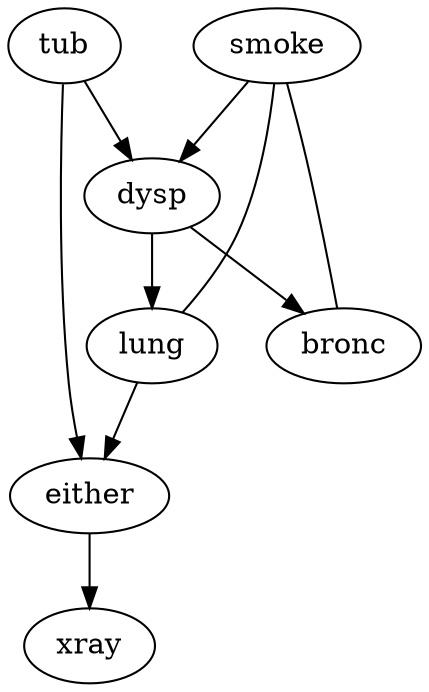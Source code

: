 digraph G {
    "lung" -> "either";
    "dysp" -> "bronc";
    "smoke" -> "dysp";
    "tub" -> "either";
    "tub" -> "dysp";
    "dysp" -> "lung";
    "either" -> "xray";
    "smoke" -> "lung" [dir = none];
    "smoke" -> "bronc" [dir = none];
}
